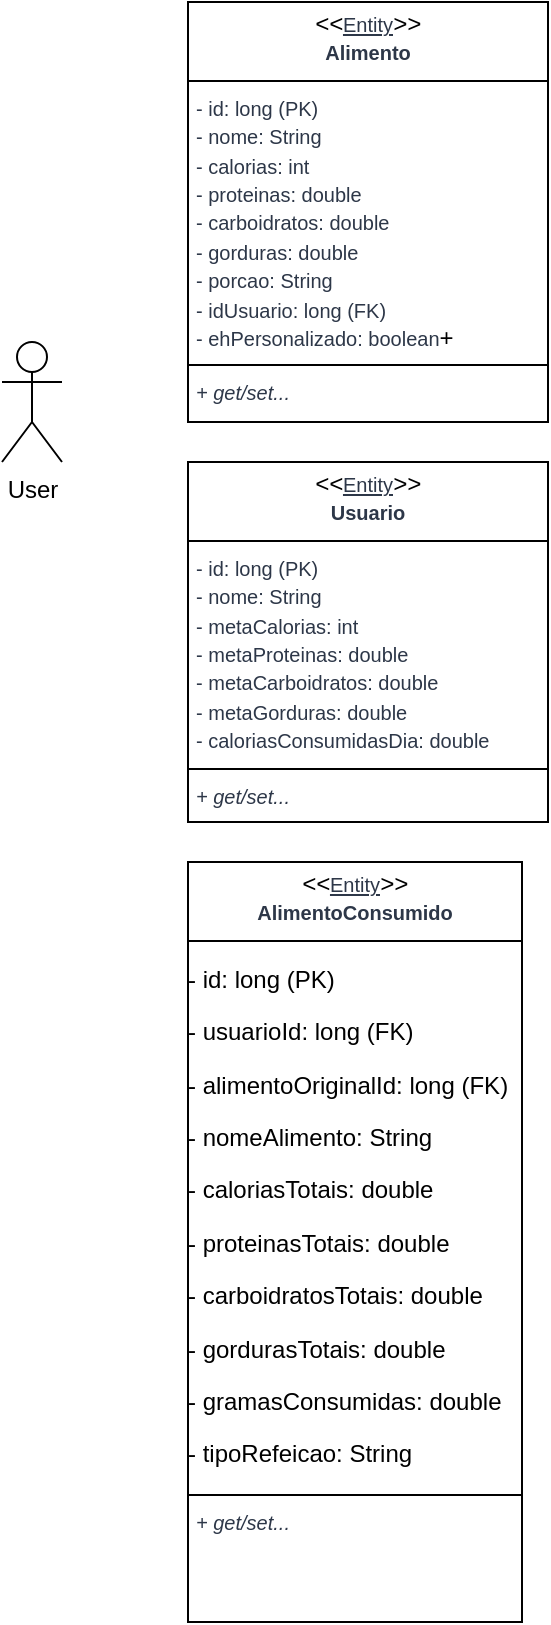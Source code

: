 <mxfile version="27.1.4">
  <diagram id="C5RBs43oDa-KdzZeNtuy" name="Page-1">
    <mxGraphModel dx="1388" dy="648" grid="1" gridSize="10" guides="1" tooltips="1" connect="1" arrows="1" fold="1" page="1" pageScale="1" pageWidth="827" pageHeight="1169" math="0" shadow="0">
      <root>
        <mxCell id="WIyWlLk6GJQsqaUBKTNV-0" />
        <mxCell id="WIyWlLk6GJQsqaUBKTNV-1" parent="WIyWlLk6GJQsqaUBKTNV-0" />
        <mxCell id="zGWfX58aozJK1iI6-qko-0" value="User" style="shape=umlActor;verticalLabelPosition=bottom;verticalAlign=top;html=1;outlineConnect=0;" vertex="1" parent="WIyWlLk6GJQsqaUBKTNV-1">
          <mxGeometry x="140" y="240" width="30" height="60" as="geometry" />
        </mxCell>
        <mxCell id="zGWfX58aozJK1iI6-qko-9" value="&lt;p style=&quot;margin:0px;margin-top:4px;text-align:center;&quot;&gt;&lt;i&gt;&amp;lt;&amp;lt;&lt;/i&gt;&lt;u style=&quot;color: rgb(45, 55, 72); font-size: 10px;&quot;&gt;Entity&lt;/u&gt;&lt;i&gt;&amp;gt;&amp;gt;&lt;/i&gt;&lt;br&gt;&lt;b style=&quot;background-color: transparent; color: rgb(45, 55, 72); font-size: 10px;&quot;&gt;Alimento&lt;/b&gt;&lt;/p&gt;&lt;hr size=&quot;1&quot; style=&quot;border-style:solid;&quot;&gt;&lt;p style=&quot;margin:0px;margin-left:4px;&quot;&gt;&lt;span style=&quot;color: rgb(45, 55, 72); font-size: 10px; text-align: center;&quot;&gt;- id: long (PK)&lt;/span&gt;&lt;br style=&quot;color: rgb(45, 55, 72); font-size: 10px; text-align: center;&quot;&gt;&lt;span style=&quot;color: rgb(45, 55, 72); font-size: 10px; text-align: center;&quot;&gt;- nome: String&lt;/span&gt;&lt;br style=&quot;color: rgb(45, 55, 72); font-size: 10px; text-align: center;&quot;&gt;&lt;span style=&quot;color: rgb(45, 55, 72); font-size: 10px; text-align: center;&quot;&gt;- calorias: int&lt;/span&gt;&lt;br style=&quot;color: rgb(45, 55, 72); font-size: 10px; text-align: center;&quot;&gt;&lt;span style=&quot;color: rgb(45, 55, 72); font-size: 10px; text-align: center;&quot;&gt;- proteinas: double&lt;/span&gt;&lt;br style=&quot;color: rgb(45, 55, 72); font-size: 10px; text-align: center;&quot;&gt;&lt;span style=&quot;color: rgb(45, 55, 72); font-size: 10px; text-align: center;&quot;&gt;- carboidratos: double&lt;/span&gt;&lt;br style=&quot;color: rgb(45, 55, 72); font-size: 10px; text-align: center;&quot;&gt;&lt;span style=&quot;color: rgb(45, 55, 72); font-size: 10px; text-align: center;&quot;&gt;- gorduras: double&lt;/span&gt;&lt;br style=&quot;color: rgb(45, 55, 72); font-size: 10px; text-align: center;&quot;&gt;&lt;span style=&quot;color: rgb(45, 55, 72); font-size: 10px; text-align: center;&quot;&gt;- porcao: String&lt;/span&gt;&lt;br style=&quot;color: rgb(45, 55, 72); font-size: 10px; text-align: center;&quot;&gt;&lt;span style=&quot;color: rgb(45, 55, 72); font-size: 10px; text-align: center;&quot;&gt;- idUsuario: long (FK)&lt;/span&gt;&lt;br style=&quot;color: rgb(45, 55, 72); font-size: 10px; text-align: center;&quot;&gt;&lt;/p&gt;&lt;p style=&quot;margin: 0px 0px 0px 4px;&quot;&gt;&lt;span style=&quot;color: rgb(45, 55, 72); font-size: 10px; text-align: center; background-color: transparent;&quot;&gt;- ehPersonalizado: boolean&lt;/span&gt;+&lt;/p&gt;&lt;hr size=&quot;1&quot; style=&quot;border-style:solid;&quot;&gt;&lt;p style=&quot;margin:0px;margin-left:4px;&quot;&gt;&lt;i style=&quot;color: rgb(45, 55, 72); font-size: 10px; text-align: center;&quot;&gt;+ get/set...&lt;/i&gt;&lt;/p&gt;" style="verticalAlign=top;align=left;overflow=fill;html=1;whiteSpace=wrap;" vertex="1" parent="WIyWlLk6GJQsqaUBKTNV-1">
          <mxGeometry x="233" y="70" width="180" height="210" as="geometry" />
        </mxCell>
        <mxCell id="zGWfX58aozJK1iI6-qko-10" value="&lt;p style=&quot;margin:0px;margin-top:4px;text-align:center;&quot;&gt;&lt;i&gt;&amp;lt;&amp;lt;&lt;/i&gt;&lt;u style=&quot;color: rgb(45, 55, 72); font-size: 10px;&quot;&gt;Entity&lt;/u&gt;&lt;i&gt;&amp;gt;&amp;gt;&lt;/i&gt;&lt;br&gt;&lt;span style=&quot;background-color: transparent; font-size: 10px;&quot;&gt;&lt;font color=&quot;#2d3748&quot;&gt;&lt;b&gt;Usuario&lt;/b&gt;&lt;/font&gt;&lt;/span&gt;&lt;/p&gt;&lt;hr size=&quot;1&quot; style=&quot;border-style:solid;&quot;&gt;&lt;p style=&quot;margin:0px;margin-left:4px;&quot;&gt;&lt;span style=&quot;color: rgb(45, 55, 72); font-size: 10px; text-align: center;&quot;&gt;- id: long (PK)&lt;/span&gt;&lt;br style=&quot;color: rgb(45, 55, 72); font-size: 10px; text-align: center;&quot;&gt;&lt;span style=&quot;color: rgb(45, 55, 72); font-size: 10px; text-align: center;&quot;&gt;- nome: String&lt;/span&gt;&lt;br style=&quot;color: rgb(45, 55, 72); font-size: 10px; text-align: center;&quot;&gt;&lt;span style=&quot;color: rgb(45, 55, 72); font-size: 10px; text-align: center;&quot;&gt;- metaCalorias: int&lt;/span&gt;&lt;br style=&quot;color: rgb(45, 55, 72); font-size: 10px; text-align: center;&quot;&gt;&lt;span style=&quot;color: rgb(45, 55, 72); font-size: 10px; text-align: center;&quot;&gt;- metaProteinas: double&lt;/span&gt;&lt;br style=&quot;color: rgb(45, 55, 72); font-size: 10px; text-align: center;&quot;&gt;&lt;span style=&quot;color: rgb(45, 55, 72); font-size: 10px; text-align: center;&quot;&gt;- metaCarboidratos: double&lt;/span&gt;&lt;br style=&quot;color: rgb(45, 55, 72); font-size: 10px; text-align: center;&quot;&gt;&lt;span style=&quot;color: rgb(45, 55, 72); font-size: 10px; text-align: center;&quot;&gt;- metaGorduras: double&lt;/span&gt;&lt;br style=&quot;color: rgb(45, 55, 72); font-size: 10px; text-align: center;&quot;&gt;&lt;span style=&quot;color: rgb(45, 55, 72); font-size: 10px; text-align: center;&quot;&gt;- caloriasConsumidasDia: double&lt;/span&gt;&lt;br&gt;&lt;/p&gt;&lt;hr size=&quot;1&quot; style=&quot;border-style:solid;&quot;&gt;&lt;p style=&quot;margin:0px;margin-left:4px;&quot;&gt;&lt;i style=&quot;color: rgb(45, 55, 72); font-size: 10px; text-align: center;&quot;&gt;+ get/set...&lt;/i&gt;&lt;/p&gt;" style="verticalAlign=top;align=left;overflow=fill;html=1;whiteSpace=wrap;" vertex="1" parent="WIyWlLk6GJQsqaUBKTNV-1">
          <mxGeometry x="233" y="300" width="180" height="180" as="geometry" />
        </mxCell>
        <mxCell id="zGWfX58aozJK1iI6-qko-12" value="&lt;p style=&quot;margin:0px;margin-top:4px;text-align:center;&quot;&gt;&lt;i&gt;&amp;lt;&amp;lt;&lt;/i&gt;&lt;u style=&quot;color: rgb(45, 55, 72); font-size: 10px;&quot;&gt;Entity&lt;/u&gt;&lt;i&gt;&amp;gt;&amp;gt;&lt;/i&gt;&lt;br&gt;&lt;b style=&quot;color: rgb(45, 55, 72); font-size: 10px;&quot;&gt;AlimentoConsumido&lt;/b&gt;&lt;/p&gt;&lt;hr size=&quot;1&quot; style=&quot;border-style:solid;&quot;&gt;&lt;p&gt;- id: long (PK)&lt;/p&gt;&lt;p&gt;- usuarioId: long (FK)&lt;/p&gt;&lt;p&gt;- alimentoOriginalId: long (FK) &lt;/p&gt;&lt;p&gt;- nomeAlimento: String&lt;/p&gt;&lt;p&gt;- caloriasTotais: double&lt;/p&gt;&lt;p&gt;- proteinasTotais: double&lt;/p&gt;&lt;p&gt;- carboidratosTotais: double&lt;/p&gt;&lt;p&gt;- gordurasTotais: double&lt;/p&gt;&lt;p&gt;- gramasConsumidas: double&lt;/p&gt;&lt;p&gt;- tipoRefeicao: String&amp;nbsp;&lt;/p&gt;&lt;hr size=&quot;1&quot; style=&quot;border-style:solid;&quot;&gt;&lt;p style=&quot;margin:0px;margin-left:4px;&quot;&gt;&lt;i style=&quot;text-align: center; font-size: 10px; color: rgb(45, 55, 72);&quot;&gt;+ get/set...&lt;/i&gt;&lt;/p&gt;" style="verticalAlign=top;align=left;overflow=fill;html=1;whiteSpace=wrap;" vertex="1" parent="WIyWlLk6GJQsqaUBKTNV-1">
          <mxGeometry x="233" y="500" width="167" height="380" as="geometry" />
        </mxCell>
      </root>
    </mxGraphModel>
  </diagram>
</mxfile>
